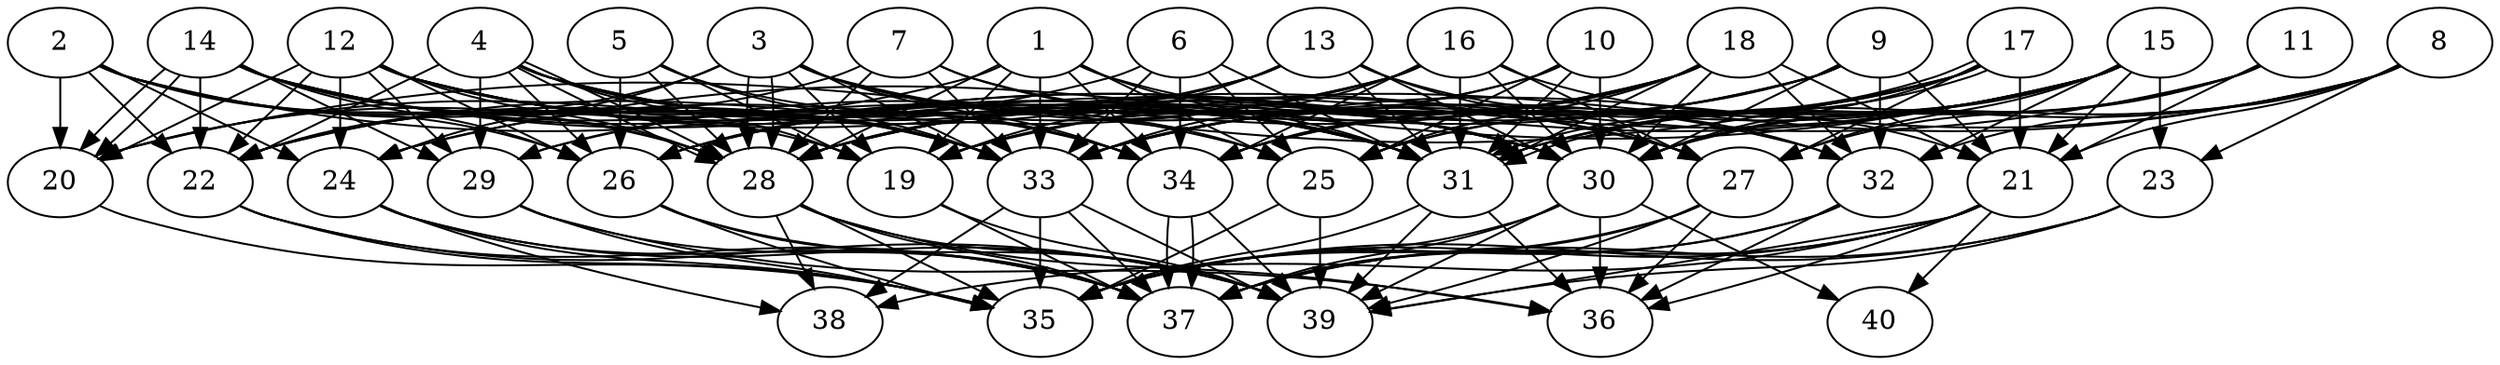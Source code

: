 // DAG automatically generated by daggen at Thu Oct  3 14:06:48 2019
// ./daggen --dot -n 40 --ccr 0.5 --fat 0.7 --regular 0.5 --density 0.9 --mindata 5242880 --maxdata 52428800 
digraph G {
  1 [size="13246464", alpha="0.07", expect_size="6623232"] 
  1 -> 19 [size ="6623232"]
  1 -> 20 [size ="6623232"]
  1 -> 25 [size ="6623232"]
  1 -> 27 [size ="6623232"]
  1 -> 28 [size ="6623232"]
  1 -> 31 [size ="6623232"]
  1 -> 33 [size ="6623232"]
  1 -> 34 [size ="6623232"]
  2 [size="83324928", alpha="0.07", expect_size="41662464"] 
  2 -> 19 [size ="41662464"]
  2 -> 20 [size ="41662464"]
  2 -> 22 [size ="41662464"]
  2 -> 24 [size ="41662464"]
  2 -> 26 [size ="41662464"]
  2 -> 28 [size ="41662464"]
  2 -> 30 [size ="41662464"]
  2 -> 33 [size ="41662464"]
  3 [size="15593472", alpha="0.17", expect_size="7796736"] 
  3 -> 19 [size ="7796736"]
  3 -> 22 [size ="7796736"]
  3 -> 24 [size ="7796736"]
  3 -> 25 [size ="7796736"]
  3 -> 28 [size ="7796736"]
  3 -> 28 [size ="7796736"]
  3 -> 31 [size ="7796736"]
  3 -> 32 [size ="7796736"]
  3 -> 33 [size ="7796736"]
  3 -> 34 [size ="7796736"]
  4 [size="99278848", alpha="0.03", expect_size="49639424"] 
  4 -> 19 [size ="49639424"]
  4 -> 22 [size ="49639424"]
  4 -> 26 [size ="49639424"]
  4 -> 28 [size ="49639424"]
  4 -> 28 [size ="49639424"]
  4 -> 29 [size ="49639424"]
  4 -> 30 [size ="49639424"]
  4 -> 31 [size ="49639424"]
  4 -> 33 [size ="49639424"]
  4 -> 34 [size ="49639424"]
  5 [size="72865792", alpha="0.15", expect_size="36432896"] 
  5 -> 19 [size ="36432896"]
  5 -> 26 [size ="36432896"]
  5 -> 28 [size ="36432896"]
  5 -> 33 [size ="36432896"]
  5 -> 34 [size ="36432896"]
  6 [size="68841472", alpha="0.17", expect_size="34420736"] 
  6 -> 22 [size ="34420736"]
  6 -> 25 [size ="34420736"]
  6 -> 31 [size ="34420736"]
  6 -> 33 [size ="34420736"]
  6 -> 34 [size ="34420736"]
  7 [size="98738176", alpha="0.08", expect_size="49369088"] 
  7 -> 22 [size ="49369088"]
  7 -> 28 [size ="49369088"]
  7 -> 30 [size ="49369088"]
  7 -> 31 [size ="49369088"]
  7 -> 33 [size ="49369088"]
  8 [size="47962112", alpha="0.01", expect_size="23981056"] 
  8 -> 19 [size ="23981056"]
  8 -> 21 [size ="23981056"]
  8 -> 23 [size ="23981056"]
  8 -> 30 [size ="23981056"]
  8 -> 31 [size ="23981056"]
  8 -> 32 [size ="23981056"]
  8 -> 33 [size ="23981056"]
  9 [size="82110464", alpha="0.04", expect_size="41055232"] 
  9 -> 21 [size ="41055232"]
  9 -> 26 [size ="41055232"]
  9 -> 28 [size ="41055232"]
  9 -> 30 [size ="41055232"]
  9 -> 32 [size ="41055232"]
  9 -> 33 [size ="41055232"]
  9 -> 34 [size ="41055232"]
  10 [size="70361088", alpha="0.20", expect_size="35180544"] 
  10 -> 19 [size ="35180544"]
  10 -> 25 [size ="35180544"]
  10 -> 28 [size ="35180544"]
  10 -> 30 [size ="35180544"]
  10 -> 31 [size ="35180544"]
  11 [size="96790528", alpha="0.04", expect_size="48395264"] 
  11 -> 21 [size ="48395264"]
  11 -> 27 [size ="48395264"]
  11 -> 28 [size ="48395264"]
  11 -> 30 [size ="48395264"]
  11 -> 31 [size ="48395264"]
  12 [size="34899968", alpha="0.05", expect_size="17449984"] 
  12 -> 20 [size ="17449984"]
  12 -> 22 [size ="17449984"]
  12 -> 24 [size ="17449984"]
  12 -> 26 [size ="17449984"]
  12 -> 27 [size ="17449984"]
  12 -> 28 [size ="17449984"]
  12 -> 29 [size ="17449984"]
  12 -> 30 [size ="17449984"]
  12 -> 31 [size ="17449984"]
  12 -> 33 [size ="17449984"]
  12 -> 34 [size ="17449984"]
  13 [size="68820992", alpha="0.01", expect_size="34410496"] 
  13 -> 19 [size ="34410496"]
  13 -> 20 [size ="34410496"]
  13 -> 26 [size ="34410496"]
  13 -> 27 [size ="34410496"]
  13 -> 29 [size ="34410496"]
  13 -> 30 [size ="34410496"]
  13 -> 31 [size ="34410496"]
  13 -> 32 [size ="34410496"]
  14 [size="52912128", alpha="0.03", expect_size="26456064"] 
  14 -> 20 [size ="26456064"]
  14 -> 20 [size ="26456064"]
  14 -> 22 [size ="26456064"]
  14 -> 25 [size ="26456064"]
  14 -> 26 [size ="26456064"]
  14 -> 28 [size ="26456064"]
  14 -> 29 [size ="26456064"]
  14 -> 30 [size ="26456064"]
  14 -> 31 [size ="26456064"]
  14 -> 33 [size ="26456064"]
  15 [size="68317184", alpha="0.09", expect_size="34158592"] 
  15 -> 21 [size ="34158592"]
  15 -> 23 [size ="34158592"]
  15 -> 24 [size ="34158592"]
  15 -> 25 [size ="34158592"]
  15 -> 26 [size ="34158592"]
  15 -> 27 [size ="34158592"]
  15 -> 28 [size ="34158592"]
  15 -> 30 [size ="34158592"]
  15 -> 31 [size ="34158592"]
  15 -> 32 [size ="34158592"]
  15 -> 33 [size ="34158592"]
  15 -> 34 [size ="34158592"]
  16 [size="44400640", alpha="0.06", expect_size="22200320"] 
  16 -> 21 [size ="22200320"]
  16 -> 22 [size ="22200320"]
  16 -> 24 [size ="22200320"]
  16 -> 27 [size ="22200320"]
  16 -> 28 [size ="22200320"]
  16 -> 30 [size ="22200320"]
  16 -> 31 [size ="22200320"]
  16 -> 33 [size ="22200320"]
  16 -> 34 [size ="22200320"]
  17 [size="30703616", alpha="0.16", expect_size="15351808"] 
  17 -> 20 [size ="15351808"]
  17 -> 21 [size ="15351808"]
  17 -> 25 [size ="15351808"]
  17 -> 27 [size ="15351808"]
  17 -> 30 [size ="15351808"]
  17 -> 31 [size ="15351808"]
  17 -> 31 [size ="15351808"]
  17 -> 33 [size ="15351808"]
  17 -> 34 [size ="15351808"]
  18 [size="67086336", alpha="0.10", expect_size="33543168"] 
  18 -> 19 [size ="33543168"]
  18 -> 21 [size ="33543168"]
  18 -> 25 [size ="33543168"]
  18 -> 26 [size ="33543168"]
  18 -> 29 [size ="33543168"]
  18 -> 30 [size ="33543168"]
  18 -> 31 [size ="33543168"]
  18 -> 32 [size ="33543168"]
  18 -> 33 [size ="33543168"]
  18 -> 34 [size ="33543168"]
  19 [size="69505024", alpha="0.16", expect_size="34752512"] 
  19 -> 37 [size ="34752512"]
  19 -> 39 [size ="34752512"]
  20 [size="87756800", alpha="0.00", expect_size="43878400"] 
  20 -> 35 [size ="43878400"]
  21 [size="87281664", alpha="0.05", expect_size="43640832"] 
  21 -> 35 [size ="43640832"]
  21 -> 36 [size ="43640832"]
  21 -> 37 [size ="43640832"]
  21 -> 38 [size ="43640832"]
  21 -> 39 [size ="43640832"]
  21 -> 40 [size ="43640832"]
  22 [size="13918208", alpha="0.05", expect_size="6959104"] 
  22 -> 35 [size ="6959104"]
  22 -> 37 [size ="6959104"]
  22 -> 39 [size ="6959104"]
  23 [size="35250176", alpha="0.07", expect_size="17625088"] 
  23 -> 35 [size ="17625088"]
  23 -> 37 [size ="17625088"]
  23 -> 39 [size ="17625088"]
  24 [size="39135232", alpha="0.07", expect_size="19567616"] 
  24 -> 35 [size ="19567616"]
  24 -> 37 [size ="19567616"]
  24 -> 38 [size ="19567616"]
  24 -> 39 [size ="19567616"]
  25 [size="53127168", alpha="0.00", expect_size="26563584"] 
  25 -> 35 [size ="26563584"]
  25 -> 39 [size ="26563584"]
  26 [size="93710336", alpha="0.06", expect_size="46855168"] 
  26 -> 35 [size ="46855168"]
  26 -> 37 [size ="46855168"]
  26 -> 39 [size ="46855168"]
  27 [size="26732544", alpha="0.10", expect_size="13366272"] 
  27 -> 35 [size ="13366272"]
  27 -> 36 [size ="13366272"]
  27 -> 37 [size ="13366272"]
  27 -> 39 [size ="13366272"]
  28 [size="103768064", alpha="0.03", expect_size="51884032"] 
  28 -> 35 [size ="51884032"]
  28 -> 36 [size ="51884032"]
  28 -> 37 [size ="51884032"]
  28 -> 38 [size ="51884032"]
  28 -> 39 [size ="51884032"]
  29 [size="57110528", alpha="0.10", expect_size="28555264"] 
  29 -> 35 [size ="28555264"]
  29 -> 36 [size ="28555264"]
  29 -> 37 [size ="28555264"]
  30 [size="39241728", alpha="0.11", expect_size="19620864"] 
  30 -> 35 [size ="19620864"]
  30 -> 36 [size ="19620864"]
  30 -> 37 [size ="19620864"]
  30 -> 39 [size ="19620864"]
  30 -> 40 [size ="19620864"]
  31 [size="41277440", alpha="0.09", expect_size="20638720"] 
  31 -> 35 [size ="20638720"]
  31 -> 36 [size ="20638720"]
  31 -> 39 [size ="20638720"]
  32 [size="65980416", alpha="0.13", expect_size="32990208"] 
  32 -> 35 [size ="32990208"]
  32 -> 36 [size ="32990208"]
  32 -> 37 [size ="32990208"]
  33 [size="91817984", alpha="0.09", expect_size="45908992"] 
  33 -> 35 [size ="45908992"]
  33 -> 37 [size ="45908992"]
  33 -> 38 [size ="45908992"]
  33 -> 39 [size ="45908992"]
  34 [size="29530112", alpha="0.14", expect_size="14765056"] 
  34 -> 37 [size ="14765056"]
  34 -> 37 [size ="14765056"]
  34 -> 39 [size ="14765056"]
  35 [size="62279680", alpha="0.11", expect_size="31139840"] 
  36 [size="63705088", alpha="0.16", expect_size="31852544"] 
  37 [size="92164096", alpha="0.05", expect_size="46082048"] 
  38 [size="47165440", alpha="0.05", expect_size="23582720"] 
  39 [size="60557312", alpha="0.19", expect_size="30278656"] 
  40 [size="15224832", alpha="0.08", expect_size="7612416"] 
}
